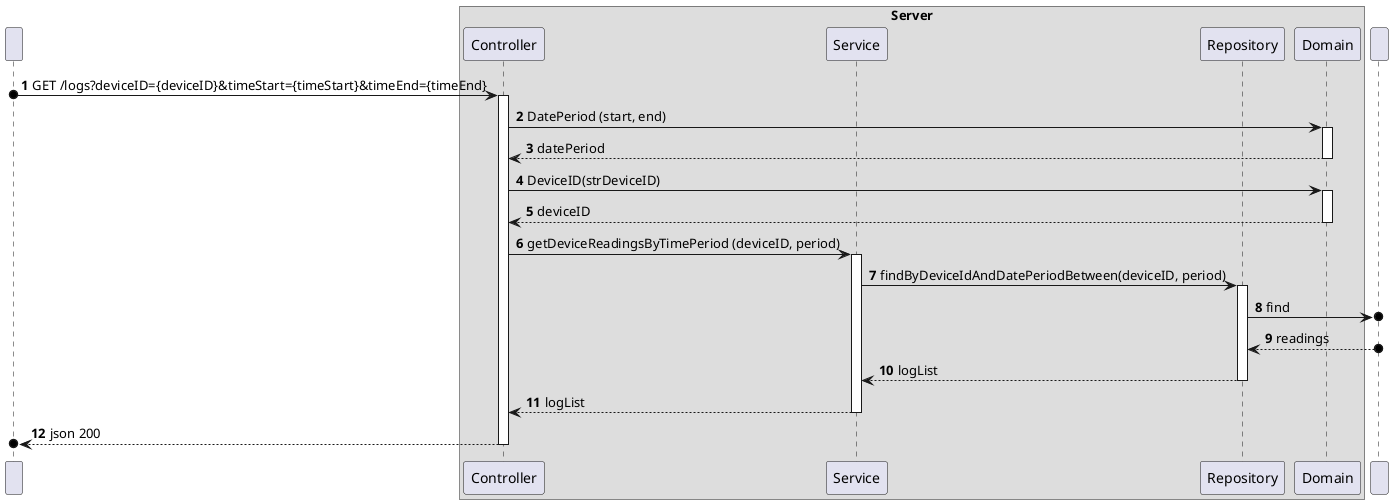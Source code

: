 @startuml
'https://plantuml.com/sequence-diagram
!pragma layout smetana

autonumber

participant " " as User

box "Server"
    participant "Controller" as CTRL
    participant "Service" as SV
    participant "Repository" as REPO
    participant "Domain" as DOM
end box

participant " " as BD

User o-> CTRL : GET /logs?deviceID={deviceID}&timeStart={timeStart}&timeEnd={timeEnd}
activate CTRL
CTRL -> DOM : DatePeriod (start, end)
activate DOM
DOM --> CTRL : datePeriod
deactivate DOM

CTRL -> DOM : DeviceID(strDeviceID)
activate DOM
DOM --> CTRL : deviceID
deactivate DOM

CTRL -> SV : getDeviceReadingsByTimePeriod (deviceID, period)
activate SV

SV -> REPO : findByDeviceIdAndDatePeriodBetween(deviceID, period)
activate REPO

REPO ->o BD : find
BD o--> REPO : readings

REPO --> SV : logList
deactivate REPO

SV --> CTRL : logList
deactivate SV
CTRL -->o User : json 200
deactivate CTRL


@enduml